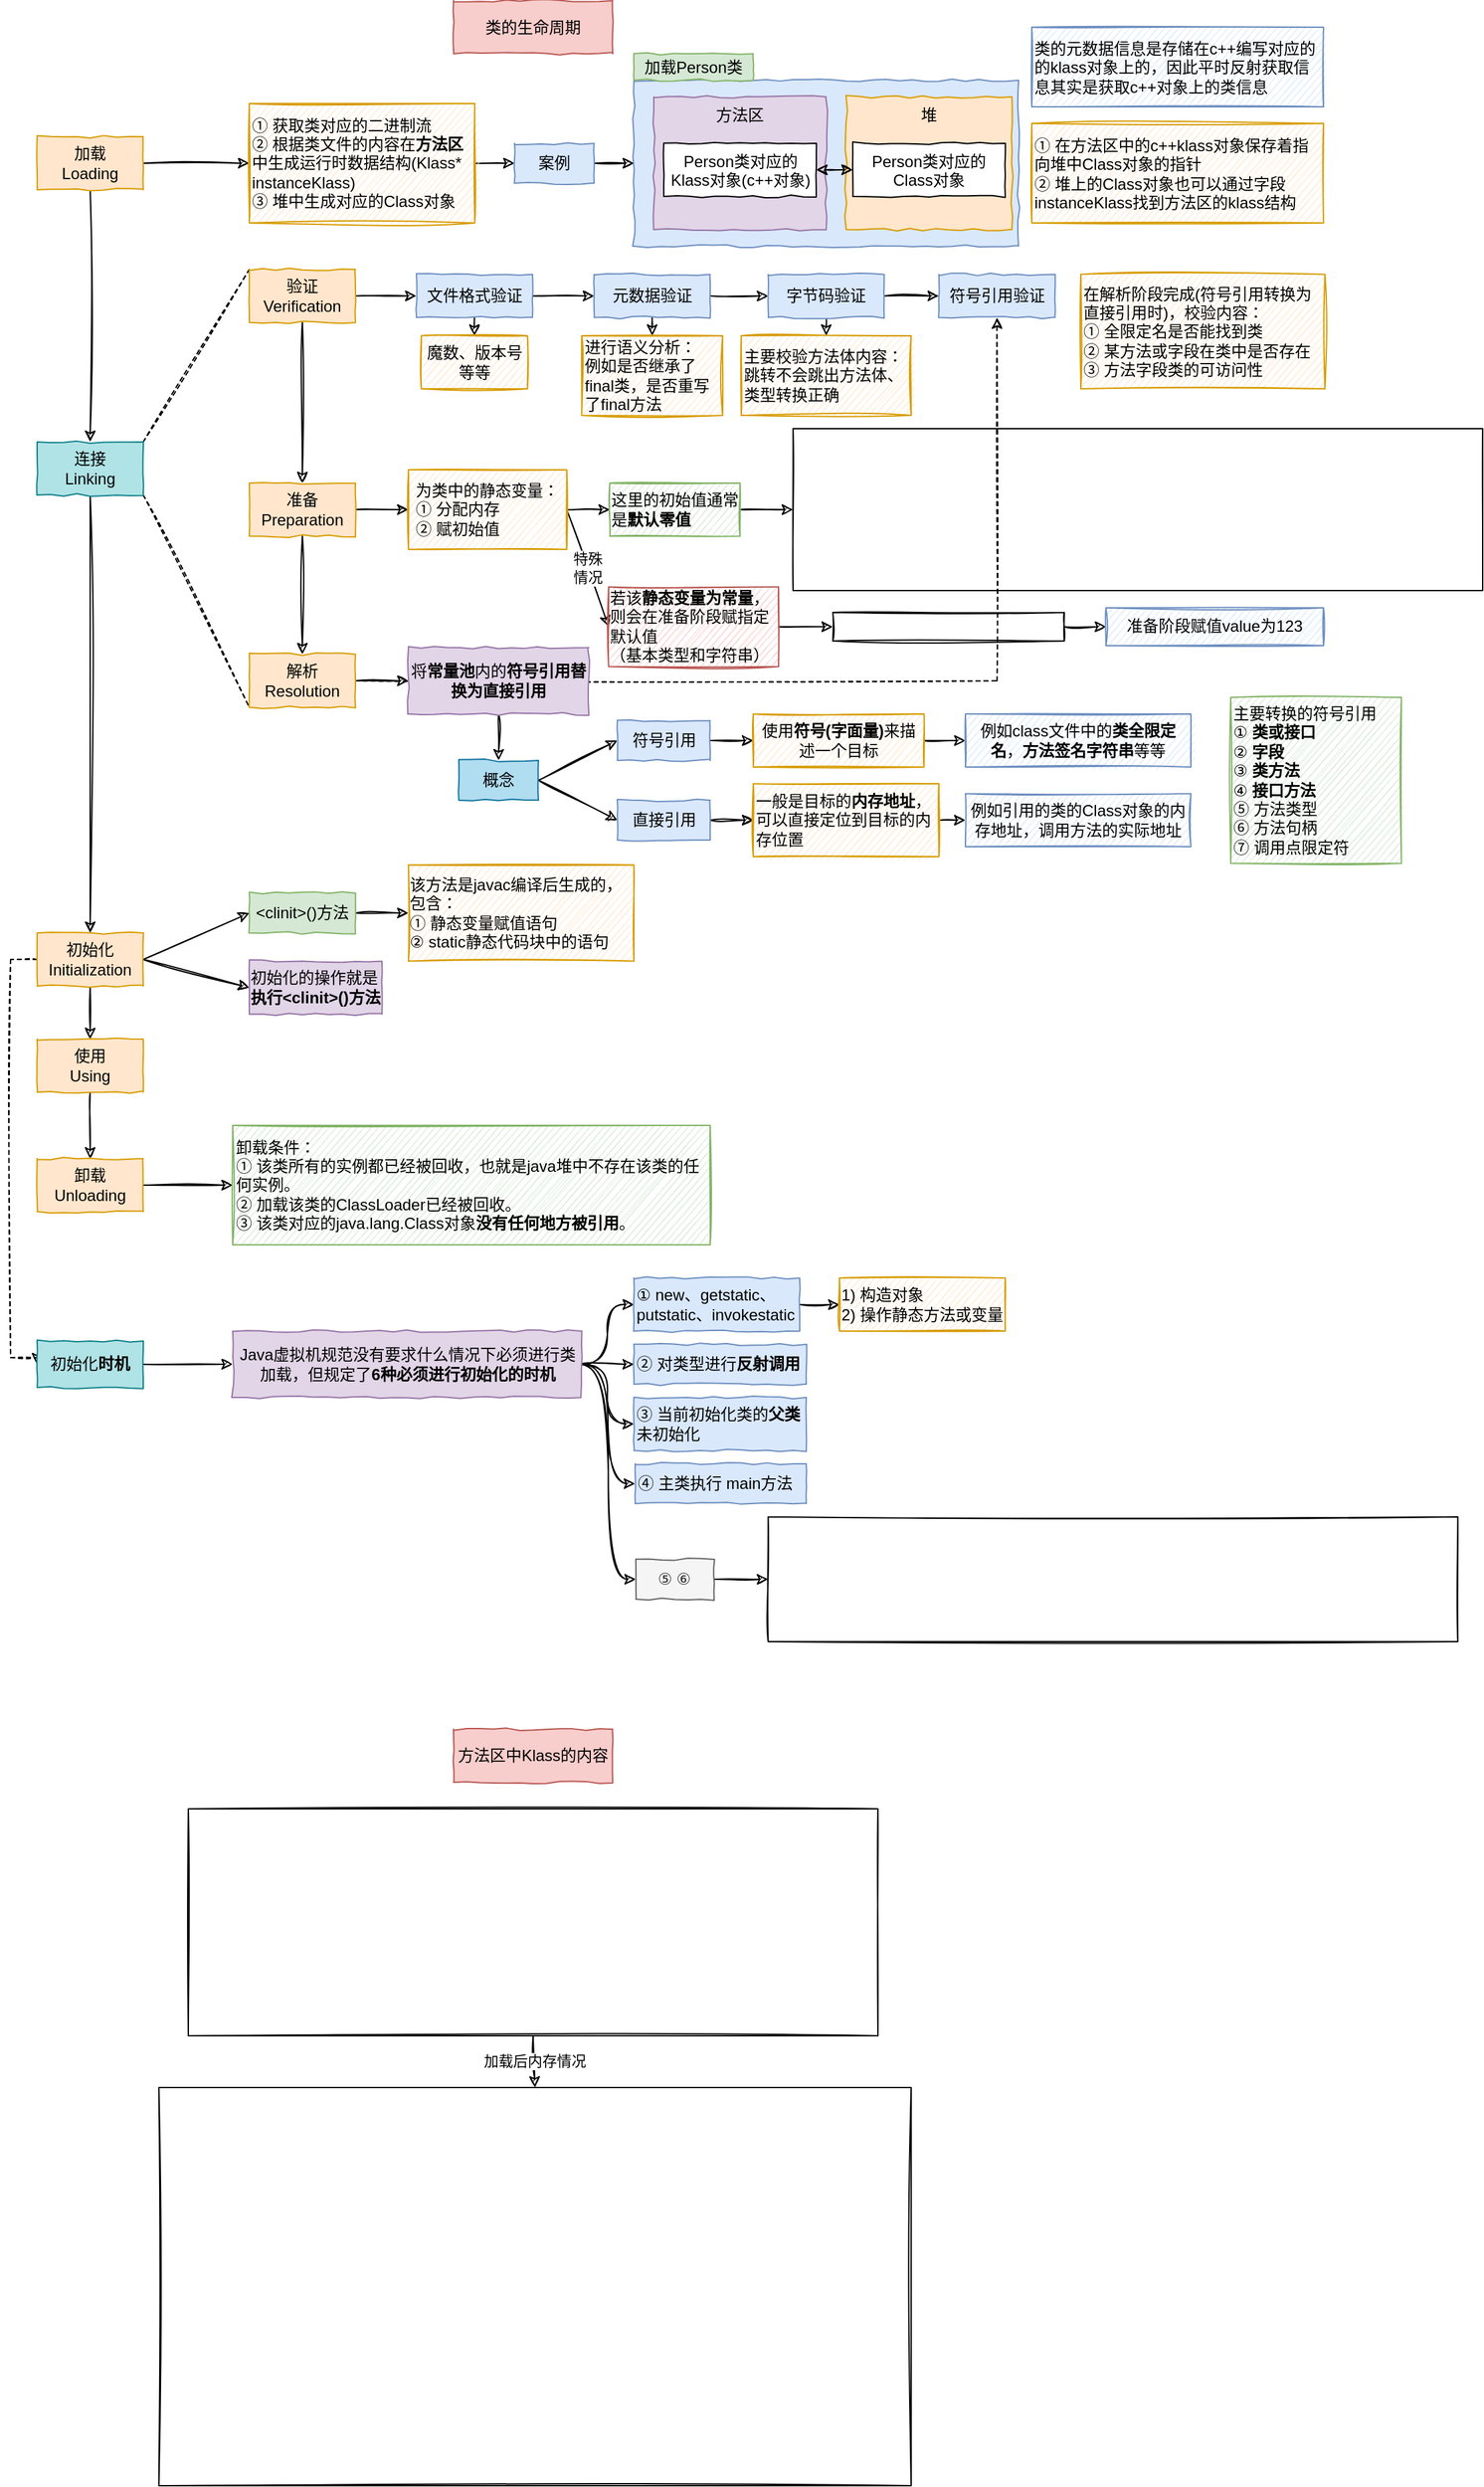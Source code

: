 <mxfile>
    <diagram id="hgsSg9nnZrVGJ6cD6uLR" name="第 1 页">
        <mxGraphModel dx="909" dy="670" grid="1" gridSize="10" guides="1" tooltips="1" connect="1" arrows="1" fold="1" page="1" pageScale="1" pageWidth="827" pageHeight="1169" math="0" shadow="0">
            <root>
                <mxCell id="0"/>
                <mxCell id="1" parent="0"/>
                <mxCell id="2" value="类的生命周期" style="rounded=0;whiteSpace=wrap;html=1;fillColor=#f8cecc;strokeColor=#b85450;comic=1;" parent="1" vertex="1">
                    <mxGeometry x="354" y="17.5" width="120" height="40" as="geometry"/>
                </mxCell>
                <mxCell id="9" style="edgeStyle=none;html=1;exitX=0.5;exitY=1;exitDx=0;exitDy=0;entryX=0.5;entryY=0;entryDx=0;entryDy=0;sketch=1;" parent="1" source="3" target="4" edge="1">
                    <mxGeometry relative="1" as="geometry"/>
                </mxCell>
                <mxCell id="23" style="edgeStyle=none;sketch=1;html=1;exitX=1;exitY=0.5;exitDx=0;exitDy=0;entryX=0;entryY=0.5;entryDx=0;entryDy=0;endArrow=classic;endFill=1;" parent="1" source="3" target="22" edge="1">
                    <mxGeometry relative="1" as="geometry"/>
                </mxCell>
                <mxCell id="3" value="加载&lt;br&gt;Loading" style="rounded=0;whiteSpace=wrap;html=1;comic=1;fillColor=#ffe6cc;strokeColor=#d79b00;" parent="1" vertex="1">
                    <mxGeometry x="40" y="120" width="80" height="40" as="geometry"/>
                </mxCell>
                <mxCell id="10" style="edgeStyle=none;sketch=1;html=1;exitX=0.5;exitY=1;exitDx=0;exitDy=0;entryX=0.5;entryY=0;entryDx=0;entryDy=0;" parent="1" source="4" target="5" edge="1">
                    <mxGeometry relative="1" as="geometry"/>
                </mxCell>
                <mxCell id="19" style="edgeStyle=none;sketch=1;html=1;exitX=1;exitY=0;exitDx=0;exitDy=0;entryX=0;entryY=0;entryDx=0;entryDy=0;dashed=1;endArrow=none;endFill=0;" parent="1" source="4" target="13" edge="1">
                    <mxGeometry relative="1" as="geometry"/>
                </mxCell>
                <mxCell id="20" style="edgeStyle=none;sketch=1;html=1;exitX=1;exitY=1;exitDx=0;exitDy=0;entryX=0;entryY=1;entryDx=0;entryDy=0;dashed=1;endArrow=none;endFill=0;" parent="1" source="4" target="15" edge="1">
                    <mxGeometry relative="1" as="geometry"/>
                </mxCell>
                <mxCell id="4" value="连接&lt;br&gt;Linking" style="rounded=0;whiteSpace=wrap;html=1;comic=1;fillColor=#b0e3e6;strokeColor=#0e8088;" parent="1" vertex="1">
                    <mxGeometry x="40" y="350" width="80" height="40" as="geometry"/>
                </mxCell>
                <mxCell id="11" style="edgeStyle=none;sketch=1;html=1;exitX=0.5;exitY=1;exitDx=0;exitDy=0;entryX=0.5;entryY=0;entryDx=0;entryDy=0;" parent="1" source="5" target="6" edge="1">
                    <mxGeometry relative="1" as="geometry"/>
                </mxCell>
                <mxCell id="85" style="edgeStyle=none;rounded=0;sketch=1;html=1;exitX=1;exitY=0.5;exitDx=0;exitDy=0;entryX=0;entryY=0.5;entryDx=0;entryDy=0;startArrow=none;startFill=0;endArrow=classic;endFill=1;" parent="1" source="5" target="84" edge="1">
                    <mxGeometry relative="1" as="geometry"/>
                </mxCell>
                <mxCell id="89" style="edgeStyle=none;rounded=0;sketch=1;html=1;exitX=1;exitY=0.5;exitDx=0;exitDy=0;entryX=0;entryY=0.5;entryDx=0;entryDy=0;startArrow=none;startFill=0;endArrow=classic;endFill=1;" parent="1" source="5" target="88" edge="1">
                    <mxGeometry relative="1" as="geometry"/>
                </mxCell>
                <mxCell id="93" style="edgeStyle=orthogonalEdgeStyle;rounded=0;sketch=1;html=1;exitX=0;exitY=0.5;exitDx=0;exitDy=0;entryX=0;entryY=0.5;entryDx=0;entryDy=0;startArrow=none;startFill=0;endArrow=classic;endFill=1;dashed=1;" parent="1" source="5" target="92" edge="1">
                    <mxGeometry relative="1" as="geometry">
                        <Array as="points">
                            <mxPoint x="20" y="740"/>
                            <mxPoint x="20" y="1040"/>
                        </Array>
                    </mxGeometry>
                </mxCell>
                <mxCell id="5" value="初始化&lt;br&gt;Initialization" style="rounded=0;whiteSpace=wrap;html=1;comic=1;fillColor=#ffe6cc;strokeColor=#d79b00;" parent="1" vertex="1">
                    <mxGeometry x="40" y="720" width="80" height="40" as="geometry"/>
                </mxCell>
                <mxCell id="12" style="edgeStyle=none;sketch=1;html=1;exitX=0.5;exitY=1;exitDx=0;exitDy=0;entryX=0.5;entryY=0;entryDx=0;entryDy=0;" parent="1" source="6" target="8" edge="1">
                    <mxGeometry relative="1" as="geometry">
                        <mxPoint x="100" y="860" as="targetPoint"/>
                    </mxGeometry>
                </mxCell>
                <mxCell id="6" value="使用&lt;br&gt;Using" style="rounded=0;whiteSpace=wrap;html=1;comic=1;fillColor=#ffe6cc;strokeColor=#d79b00;" parent="1" vertex="1">
                    <mxGeometry x="40" y="800" width="80" height="40" as="geometry"/>
                </mxCell>
                <mxCell id="91" style="edgeStyle=none;rounded=0;sketch=1;html=1;exitX=1;exitY=0.5;exitDx=0;exitDy=0;entryX=0;entryY=0.5;entryDx=0;entryDy=0;startArrow=none;startFill=0;endArrow=classic;endFill=1;" parent="1" source="8" target="90" edge="1">
                    <mxGeometry relative="1" as="geometry"/>
                </mxCell>
                <mxCell id="8" value="卸载&lt;br&gt;Unloading" style="rounded=0;whiteSpace=wrap;html=1;comic=1;fillColor=#ffe6cc;strokeColor=#d79b00;" parent="1" vertex="1">
                    <mxGeometry x="40" y="890" width="80" height="40" as="geometry"/>
                </mxCell>
                <mxCell id="16" style="edgeStyle=none;sketch=1;html=1;exitX=0.5;exitY=1;exitDx=0;exitDy=0;entryX=0.5;entryY=0;entryDx=0;entryDy=0;" parent="1" source="13" target="14" edge="1">
                    <mxGeometry relative="1" as="geometry"/>
                </mxCell>
                <mxCell id="37" style="edgeStyle=none;sketch=1;html=1;exitX=1;exitY=0.5;exitDx=0;exitDy=0;entryX=0;entryY=0.5;entryDx=0;entryDy=0;startArrow=none;startFill=0;endArrow=classic;endFill=1;" parent="1" source="13" target="36" edge="1">
                    <mxGeometry relative="1" as="geometry"/>
                </mxCell>
                <mxCell id="13" value="验证&lt;br&gt;Verification" style="rounded=0;whiteSpace=wrap;html=1;comic=1;fillColor=#ffe6cc;strokeColor=#d79b00;" parent="1" vertex="1">
                    <mxGeometry x="200" y="220" width="80" height="40" as="geometry"/>
                </mxCell>
                <mxCell id="17" style="edgeStyle=none;sketch=1;html=1;exitX=0.5;exitY=1;exitDx=0;exitDy=0;entryX=0.5;entryY=0;entryDx=0;entryDy=0;" parent="1" source="14" target="15" edge="1">
                    <mxGeometry relative="1" as="geometry"/>
                </mxCell>
                <mxCell id="53" style="edgeStyle=orthogonalEdgeStyle;rounded=0;sketch=1;html=1;exitX=1;exitY=0.5;exitDx=0;exitDy=0;entryX=0;entryY=0.5;entryDx=0;entryDy=0;startArrow=none;startFill=0;endArrow=classic;endFill=1;" parent="1" source="14" target="52" edge="1">
                    <mxGeometry relative="1" as="geometry"/>
                </mxCell>
                <mxCell id="14" value="准备&lt;br&gt;Preparation" style="rounded=0;whiteSpace=wrap;html=1;comic=1;fillColor=#ffe6cc;strokeColor=#d79b00;" parent="1" vertex="1">
                    <mxGeometry x="200" y="381" width="80" height="40" as="geometry"/>
                </mxCell>
                <mxCell id="51" style="edgeStyle=orthogonalEdgeStyle;sketch=1;html=1;exitX=1;exitY=0.5;exitDx=0;exitDy=0;entryX=0.5;entryY=1;entryDx=0;entryDy=0;startArrow=none;startFill=0;endArrow=classic;endFill=1;rounded=0;dashed=1;" parent="1" source="15" target="42" edge="1">
                    <mxGeometry relative="1" as="geometry"/>
                </mxCell>
                <mxCell id="67" style="edgeStyle=none;rounded=0;sketch=1;html=1;exitX=1;exitY=0.5;exitDx=0;exitDy=0;entryX=0;entryY=0.5;entryDx=0;entryDy=0;startArrow=none;startFill=0;endArrow=classic;endFill=1;" parent="1" source="15" target="65" edge="1">
                    <mxGeometry relative="1" as="geometry"/>
                </mxCell>
                <mxCell id="15" value="解析&lt;br&gt;Resolution" style="rounded=0;whiteSpace=wrap;html=1;comic=1;fillColor=#ffe6cc;strokeColor=#d79b00;" parent="1" vertex="1">
                    <mxGeometry x="200" y="510" width="80" height="40" as="geometry"/>
                </mxCell>
                <mxCell id="26" style="edgeStyle=none;sketch=1;html=1;exitX=1;exitY=0.5;exitDx=0;exitDy=0;entryX=0;entryY=0.5;entryDx=0;entryDy=0;endArrow=classic;endFill=1;" parent="1" source="22" target="25" edge="1">
                    <mxGeometry relative="1" as="geometry"/>
                </mxCell>
                <mxCell id="22" value="① 获取类对应的二进制流&lt;br&gt;② 根据类文件的内容在&lt;b&gt;方法区&lt;/b&gt;中生成运行时数据结构(Klass* instanceKlass)&lt;br&gt;③ 堆中生成对应的Class对象" style="rounded=0;whiteSpace=wrap;html=1;comic=1;fillColor=#ffe6cc;strokeColor=#d79b00;sketch=1;align=left;" parent="1" vertex="1">
                    <mxGeometry x="200" y="95" width="170" height="90" as="geometry"/>
                </mxCell>
                <mxCell id="24" value="" style="rounded=0;whiteSpace=wrap;html=1;comic=1;fillColor=#dae8fc;strokeColor=#6c8ebf;" parent="1" vertex="1">
                    <mxGeometry x="490" y="77.5" width="290" height="125" as="geometry"/>
                </mxCell>
                <mxCell id="27" style="edgeStyle=none;sketch=1;html=1;exitX=1;exitY=0.5;exitDx=0;exitDy=0;entryX=0;entryY=0.5;entryDx=0;entryDy=0;endArrow=classic;endFill=1;" parent="1" source="25" target="24" edge="1">
                    <mxGeometry relative="1" as="geometry"/>
                </mxCell>
                <mxCell id="25" value="案例" style="rounded=0;whiteSpace=wrap;html=1;comic=1;fillColor=#dae8fc;strokeColor=#6c8ebf;" parent="1" vertex="1">
                    <mxGeometry x="400" y="125" width="60" height="30" as="geometry"/>
                </mxCell>
                <mxCell id="28" value="&lt;span&gt;加载Person类&lt;/span&gt;" style="rounded=0;whiteSpace=wrap;html=1;comic=1;fillColor=#d5e8d4;strokeColor=#82b366;" parent="1" vertex="1">
                    <mxGeometry x="490" y="57.5" width="90" height="20" as="geometry"/>
                </mxCell>
                <mxCell id="29" value="堆" style="rounded=0;whiteSpace=wrap;html=1;comic=1;fillColor=#ffe6cc;strokeColor=#d79b00;verticalAlign=top;align=center;" parent="1" vertex="1">
                    <mxGeometry x="650" y="90" width="125" height="100" as="geometry"/>
                </mxCell>
                <mxCell id="30" value="方法区" style="rounded=0;whiteSpace=wrap;html=1;comic=1;fillColor=#e1d5e7;strokeColor=#9673a6;verticalAlign=top;align=center;" parent="1" vertex="1">
                    <mxGeometry x="505" y="90" width="130" height="100" as="geometry"/>
                </mxCell>
                <mxCell id="33" style="edgeStyle=none;sketch=1;html=1;exitX=1;exitY=0.5;exitDx=0;exitDy=0;entryX=0;entryY=0.5;entryDx=0;entryDy=0;endArrow=classic;endFill=1;startArrow=classic;startFill=1;" parent="1" source="31" target="32" edge="1">
                    <mxGeometry relative="1" as="geometry"/>
                </mxCell>
                <mxCell id="31" value="Person类对应的Klass对象(c++对象)" style="rounded=0;whiteSpace=wrap;html=1;comic=1;verticalAlign=top;align=center;" parent="1" vertex="1">
                    <mxGeometry x="512.5" y="125" width="115" height="40" as="geometry"/>
                </mxCell>
                <mxCell id="32" value="Person类对应的Class对象" style="rounded=0;whiteSpace=wrap;html=1;comic=1;verticalAlign=top;align=center;" parent="1" vertex="1">
                    <mxGeometry x="655" y="125" width="115" height="40" as="geometry"/>
                </mxCell>
                <mxCell id="34" value="① 在方法区中的c++klass对象保存着指向堆中Class对象的指针&lt;br&gt;② 堆上的Class对象也可以通过字段instanceKlass找到方法区的klass结构" style="rounded=0;whiteSpace=wrap;html=1;comic=1;fillColor=#ffe6cc;strokeColor=#d79b00;sketch=1;align=left;" parent="1" vertex="1">
                    <mxGeometry x="790" y="110" width="220" height="75" as="geometry"/>
                </mxCell>
                <mxCell id="35" value="类的元数据信息是存储在c++编写对应的的klass对象上的，因此平时反射获取信息其实是获取c++对象上的类信息" style="rounded=0;whiteSpace=wrap;html=1;comic=1;fillColor=#dae8fc;strokeColor=#6c8ebf;sketch=1;align=left;" parent="1" vertex="1">
                    <mxGeometry x="790" y="37.5" width="220" height="60" as="geometry"/>
                </mxCell>
                <mxCell id="39" style="edgeStyle=none;sketch=1;html=1;exitX=1;exitY=0.5;exitDx=0;exitDy=0;entryX=0;entryY=0.5;entryDx=0;entryDy=0;startArrow=none;startFill=0;endArrow=classic;endFill=1;" parent="1" source="36" target="38" edge="1">
                    <mxGeometry relative="1" as="geometry"/>
                </mxCell>
                <mxCell id="45" style="edgeStyle=none;sketch=1;html=1;exitX=0.5;exitY=1;exitDx=0;exitDy=0;entryX=0.5;entryY=0;entryDx=0;entryDy=0;startArrow=none;startFill=0;endArrow=classic;endFill=1;" parent="1" source="36" target="44" edge="1">
                    <mxGeometry relative="1" as="geometry"/>
                </mxCell>
                <mxCell id="36" value="文件格式验证" style="rounded=0;whiteSpace=wrap;html=1;comic=1;sketch=0;align=center;fillColor=#dae8fc;strokeColor=#6c8ebf;" parent="1" vertex="1">
                    <mxGeometry x="326" y="223.75" width="87.5" height="32.5" as="geometry"/>
                </mxCell>
                <mxCell id="41" style="edgeStyle=none;sketch=1;html=1;exitX=1;exitY=0.5;exitDx=0;exitDy=0;entryX=0;entryY=0.5;entryDx=0;entryDy=0;startArrow=none;startFill=0;endArrow=classic;endFill=1;" parent="1" source="38" target="40" edge="1">
                    <mxGeometry relative="1" as="geometry"/>
                </mxCell>
                <mxCell id="47" style="edgeStyle=none;sketch=1;html=1;exitX=0.5;exitY=1;exitDx=0;exitDy=0;entryX=0.5;entryY=0;entryDx=0;entryDy=0;startArrow=none;startFill=0;endArrow=classic;endFill=1;" parent="1" source="38" target="46" edge="1">
                    <mxGeometry relative="1" as="geometry"/>
                </mxCell>
                <mxCell id="38" value="元数据验证" style="rounded=0;whiteSpace=wrap;html=1;comic=1;sketch=0;align=center;fillColor=#dae8fc;strokeColor=#6c8ebf;" parent="1" vertex="1">
                    <mxGeometry x="460" y="223.75" width="87.5" height="32.5" as="geometry"/>
                </mxCell>
                <mxCell id="43" style="edgeStyle=none;sketch=1;html=1;exitX=1;exitY=0.5;exitDx=0;exitDy=0;entryX=0;entryY=0.5;entryDx=0;entryDy=0;startArrow=none;startFill=0;endArrow=classic;endFill=1;" parent="1" source="40" target="42" edge="1">
                    <mxGeometry relative="1" as="geometry"/>
                </mxCell>
                <mxCell id="49" style="edgeStyle=none;sketch=1;html=1;exitX=0.5;exitY=1;exitDx=0;exitDy=0;entryX=0.5;entryY=0;entryDx=0;entryDy=0;startArrow=none;startFill=0;endArrow=classic;endFill=1;" parent="1" source="40" target="48" edge="1">
                    <mxGeometry relative="1" as="geometry"/>
                </mxCell>
                <mxCell id="40" value="字节码验证" style="rounded=0;whiteSpace=wrap;html=1;comic=1;sketch=0;align=center;fillColor=#dae8fc;strokeColor=#6c8ebf;" parent="1" vertex="1">
                    <mxGeometry x="591.25" y="223.75" width="87.5" height="32.5" as="geometry"/>
                </mxCell>
                <mxCell id="42" value="符号引用验证" style="rounded=0;whiteSpace=wrap;html=1;comic=1;sketch=0;align=center;fillColor=#dae8fc;strokeColor=#6c8ebf;" parent="1" vertex="1">
                    <mxGeometry x="720" y="223.75" width="87.5" height="32.5" as="geometry"/>
                </mxCell>
                <mxCell id="44" value="魔数、版本号等等" style="rounded=0;whiteSpace=wrap;html=1;comic=1;fillColor=#ffe6cc;strokeColor=#d79b00;sketch=1;" parent="1" vertex="1">
                    <mxGeometry x="329.75" y="270" width="80" height="40" as="geometry"/>
                </mxCell>
                <mxCell id="46" value="进行语义分析：&lt;br&gt;例如是否继承了final类，是否重写了final方法" style="rounded=0;whiteSpace=wrap;html=1;comic=1;fillColor=#ffe6cc;strokeColor=#d79b00;sketch=1;align=left;" parent="1" vertex="1">
                    <mxGeometry x="450.63" y="270" width="106.25" height="60" as="geometry"/>
                </mxCell>
                <mxCell id="48" value="主要校验方法体内容：&lt;br&gt;跳转不会跳出方法体、类型转换正确" style="rounded=0;whiteSpace=wrap;html=1;comic=1;fillColor=#ffe6cc;strokeColor=#d79b00;sketch=1;align=left;" parent="1" vertex="1">
                    <mxGeometry x="570.94" y="270" width="128.13" height="60" as="geometry"/>
                </mxCell>
                <mxCell id="50" value="在解析阶段完成(符号引用转换为直接引用时)，校验内容：&lt;br&gt;① 全限定名是否能找到类&lt;br&gt;② 某方法或字段在类中是否存在&lt;br&gt;③ 方法字段类的可访问性" style="rounded=0;whiteSpace=wrap;html=1;comic=1;fillColor=#ffe6cc;strokeColor=#d79b00;sketch=1;align=left;" parent="1" vertex="1">
                    <mxGeometry x="827" y="223.75" width="184.07" height="86.25" as="geometry"/>
                </mxCell>
                <mxCell id="55" style="edgeStyle=orthogonalEdgeStyle;rounded=0;sketch=1;html=1;exitX=1;exitY=0.5;exitDx=0;exitDy=0;entryX=0;entryY=0.5;entryDx=0;entryDy=0;startArrow=none;startFill=0;endArrow=classic;endFill=1;" parent="1" source="52" target="54" edge="1">
                    <mxGeometry relative="1" as="geometry"/>
                </mxCell>
                <mxCell id="59" value="特殊&lt;br&gt;情况" style="rounded=0;sketch=1;html=1;exitX=1;exitY=0.5;exitDx=0;exitDy=0;entryX=0;entryY=0.5;entryDx=0;entryDy=0;startArrow=none;startFill=0;endArrow=classic;endFill=1;" parent="1" source="52" target="58" edge="1">
                    <mxGeometry relative="1" as="geometry"/>
                </mxCell>
                <mxCell id="52" value="&lt;div style=&quot;text-align: left&quot;&gt;&lt;span&gt;为类中的静态变量：&lt;/span&gt;&lt;/div&gt;&lt;div style=&quot;text-align: left&quot;&gt;&lt;span&gt;① 分配内存&lt;/span&gt;&lt;/div&gt;&lt;div style=&quot;text-align: left&quot;&gt;&lt;span&gt;② 赋初始值&lt;/span&gt;&lt;/div&gt;" style="rounded=0;whiteSpace=wrap;html=1;comic=1;fillColor=#ffe6cc;strokeColor=#d79b00;sketch=1;" parent="1" vertex="1">
                    <mxGeometry x="320" y="371" width="119.37" height="60" as="geometry"/>
                </mxCell>
                <mxCell id="57" style="edgeStyle=orthogonalEdgeStyle;rounded=0;sketch=1;html=1;exitX=1;exitY=0.5;exitDx=0;exitDy=0;entryX=0;entryY=0.5;entryDx=0;entryDy=0;startArrow=none;startFill=0;endArrow=classic;endFill=1;" parent="1" source="54" target="56" edge="1">
                    <mxGeometry relative="1" as="geometry"/>
                </mxCell>
                <mxCell id="54" value="&lt;div style=&quot;text-align: left&quot;&gt;这里的初始值通常是&lt;b&gt;默认零值&lt;/b&gt;&lt;/div&gt;" style="rounded=0;whiteSpace=wrap;html=1;comic=1;fillColor=#d5e8d4;strokeColor=#82b366;sketch=1;" parent="1" vertex="1">
                    <mxGeometry x="471.88" y="381" width="98.12" height="40" as="geometry"/>
                </mxCell>
                <mxCell id="56" value="" style="shape=image;imageAspect=0;aspect=fixed;verticalLabelPosition=bottom;verticalAlign=top;comic=1;sketch=1;image=https://codereaper-image-bed.oss-cn-shenzhen.aliyuncs.com/img/image-20220821221722133.png;imageBorder=default;" parent="1" vertex="1">
                    <mxGeometry x="610" y="340" width="520" height="122" as="geometry"/>
                </mxCell>
                <mxCell id="61" style="edgeStyle=none;rounded=0;sketch=1;html=1;exitX=1;exitY=0.5;exitDx=0;exitDy=0;entryX=0;entryY=0.5;entryDx=0;entryDy=0;startArrow=none;startFill=0;endArrow=classic;endFill=1;" parent="1" source="58" target="60" edge="1">
                    <mxGeometry relative="1" as="geometry"/>
                </mxCell>
                <mxCell id="58" value="&lt;div style=&quot;text-align: left&quot;&gt;若该&lt;b&gt;静态变量为常量&lt;/b&gt;，则会在准备阶段赋指定默认值&lt;/div&gt;&lt;div style=&quot;text-align: left&quot;&gt;（基本类型和字符串）&lt;/div&gt;" style="rounded=0;whiteSpace=wrap;html=1;comic=1;fillColor=#f8cecc;strokeColor=#b85450;sketch=1;" parent="1" vertex="1">
                    <mxGeometry x="470.94" y="459.26" width="128.12" height="60" as="geometry"/>
                </mxCell>
                <mxCell id="64" style="edgeStyle=none;rounded=0;sketch=1;html=1;exitX=1;exitY=0.5;exitDx=0;exitDy=0;entryX=0;entryY=0.5;entryDx=0;entryDy=0;startArrow=none;startFill=0;endArrow=classic;endFill=1;" parent="1" source="60" target="63" edge="1">
                    <mxGeometry relative="1" as="geometry"/>
                </mxCell>
                <mxCell id="60" value="" style="shape=image;imageAspect=0;aspect=fixed;verticalLabelPosition=bottom;verticalAlign=top;comic=1;sketch=1;image=https://codereaper-image-bed.oss-cn-shenzhen.aliyuncs.com/img/image-20220821221933567.png;imageBorder=default;" parent="1" vertex="1">
                    <mxGeometry x="640" y="478.5" width="174.5" height="21.51" as="geometry"/>
                </mxCell>
                <mxCell id="63" value="&lt;div style=&quot;text-align: left&quot;&gt;准备阶段赋值value为123&lt;/div&gt;" style="rounded=0;whiteSpace=wrap;html=1;comic=1;fillColor=#dae8fc;strokeColor=#6c8ebf;sketch=1;" parent="1" vertex="1">
                    <mxGeometry x="845.94" y="475.01" width="164.06" height="28.5" as="geometry"/>
                </mxCell>
                <mxCell id="69" style="edgeStyle=none;rounded=0;sketch=1;html=1;exitX=0.5;exitY=1;exitDx=0;exitDy=0;entryX=0.5;entryY=0;entryDx=0;entryDy=0;startArrow=none;startFill=0;endArrow=classic;endFill=1;" parent="1" source="65" target="68" edge="1">
                    <mxGeometry relative="1" as="geometry"/>
                </mxCell>
                <mxCell id="65" value="将&lt;b&gt;常量池&lt;/b&gt;内的&lt;b&gt;符号引用替换为直接引用&lt;/b&gt;" style="rounded=0;whiteSpace=wrap;html=1;comic=1;fillColor=#e1d5e7;strokeColor=#9673a6;" parent="1" vertex="1">
                    <mxGeometry x="320" y="505" width="136" height="50" as="geometry"/>
                </mxCell>
                <mxCell id="71" style="edgeStyle=none;rounded=0;sketch=1;html=1;exitX=1;exitY=0.5;exitDx=0;exitDy=0;entryX=0;entryY=0.5;entryDx=0;entryDy=0;startArrow=none;startFill=0;endArrow=classic;endFill=1;" parent="1" source="68" target="70" edge="1">
                    <mxGeometry relative="1" as="geometry"/>
                </mxCell>
                <mxCell id="74" style="edgeStyle=none;rounded=0;sketch=1;html=1;exitX=1;exitY=0.5;exitDx=0;exitDy=0;entryX=0;entryY=0.5;entryDx=0;entryDy=0;startArrow=none;startFill=0;endArrow=classic;endFill=1;" parent="1" source="68" target="73" edge="1">
                    <mxGeometry relative="1" as="geometry"/>
                </mxCell>
                <mxCell id="68" value="概念" style="rounded=0;whiteSpace=wrap;html=1;comic=1;fillColor=#b1ddf0;strokeColor=#10739e;" parent="1" vertex="1">
                    <mxGeometry x="358" y="590" width="60" height="30" as="geometry"/>
                </mxCell>
                <mxCell id="76" style="edgeStyle=none;rounded=0;sketch=1;html=1;exitX=1;exitY=0.5;exitDx=0;exitDy=0;entryX=0;entryY=0.5;entryDx=0;entryDy=0;startArrow=none;startFill=0;endArrow=classic;endFill=1;" parent="1" source="70" target="75" edge="1">
                    <mxGeometry relative="1" as="geometry"/>
                </mxCell>
                <mxCell id="70" value="符号引用" style="rounded=0;whiteSpace=wrap;html=1;comic=1;fillColor=#dae8fc;strokeColor=#6c8ebf;" parent="1" vertex="1">
                    <mxGeometry x="477.5" y="560" width="70" height="30" as="geometry"/>
                </mxCell>
                <mxCell id="80" style="edgeStyle=none;rounded=0;sketch=1;html=1;exitX=1;exitY=0.5;exitDx=0;exitDy=0;entryX=0;entryY=0.5;entryDx=0;entryDy=0;startArrow=none;startFill=0;endArrow=classic;endFill=1;" parent="1" source="73" target="79" edge="1">
                    <mxGeometry relative="1" as="geometry"/>
                </mxCell>
                <mxCell id="73" value="直接引用" style="rounded=0;whiteSpace=wrap;html=1;comic=1;fillColor=#dae8fc;strokeColor=#6c8ebf;" parent="1" vertex="1">
                    <mxGeometry x="477.5" y="620" width="70" height="30" as="geometry"/>
                </mxCell>
                <mxCell id="78" style="edgeStyle=none;rounded=0;sketch=1;html=1;exitX=1;exitY=0.5;exitDx=0;exitDy=0;entryX=0;entryY=0.5;entryDx=0;entryDy=0;startArrow=none;startFill=0;endArrow=classic;endFill=1;" parent="1" source="75" target="77" edge="1">
                    <mxGeometry relative="1" as="geometry"/>
                </mxCell>
                <mxCell id="75" value="使用&lt;b&gt;符号(字面量)&lt;/b&gt;来描述一个目标" style="rounded=0;whiteSpace=wrap;html=1;comic=1;fillColor=#ffe6cc;strokeColor=#d79b00;sketch=1;" parent="1" vertex="1">
                    <mxGeometry x="580" y="555" width="128.75" height="40" as="geometry"/>
                </mxCell>
                <mxCell id="77" value="例如class文件中的&lt;b&gt;类全限定名&lt;/b&gt;，&lt;b&gt;方法签名字符串&lt;/b&gt;等等" style="rounded=0;whiteSpace=wrap;html=1;comic=1;fillColor=#dae8fc;strokeColor=#6c8ebf;sketch=1;" parent="1" vertex="1">
                    <mxGeometry x="740" y="555" width="170" height="40" as="geometry"/>
                </mxCell>
                <mxCell id="82" style="edgeStyle=none;rounded=0;sketch=1;html=1;exitX=1;exitY=0.5;exitDx=0;exitDy=0;entryX=0;entryY=0.5;entryDx=0;entryDy=0;startArrow=none;startFill=0;endArrow=classic;endFill=1;" parent="1" source="79" target="81" edge="1">
                    <mxGeometry relative="1" as="geometry"/>
                </mxCell>
                <mxCell id="79" value="一般是目标的&lt;b&gt;内存地址&lt;/b&gt;，可以直接定位到目标的内存位置" style="rounded=0;whiteSpace=wrap;html=1;comic=1;fillColor=#ffe6cc;strokeColor=#d79b00;sketch=1;align=left;" parent="1" vertex="1">
                    <mxGeometry x="580" y="607.5" width="140" height="55" as="geometry"/>
                </mxCell>
                <mxCell id="81" value="例如引用的类的Class对象的内存地址，调用方法的实际地址" style="rounded=0;whiteSpace=wrap;html=1;comic=1;fillColor=#dae8fc;strokeColor=#6c8ebf;sketch=1;" parent="1" vertex="1">
                    <mxGeometry x="740" y="615" width="170" height="40" as="geometry"/>
                </mxCell>
                <mxCell id="83" value="主要转换的符号引用&lt;br&gt;①&amp;nbsp;&lt;b&gt;类或接口&lt;/b&gt;&lt;br&gt;② &lt;b&gt;字段&lt;/b&gt;&lt;br&gt;③ &lt;b&gt;类方法&lt;/b&gt;&lt;br&gt;④ &lt;b&gt;接口方法&lt;/b&gt;&lt;br&gt;⑤ 方法类型&lt;br&gt;⑥ 方法句柄&lt;br&gt;⑦ 调用点限定符" style="rounded=0;whiteSpace=wrap;html=1;comic=1;fillColor=#d5e8d4;strokeColor=#82b366;sketch=1;align=left;" parent="1" vertex="1">
                    <mxGeometry x="940" y="542.5" width="128.75" height="125" as="geometry"/>
                </mxCell>
                <mxCell id="87" style="edgeStyle=none;rounded=0;sketch=1;html=1;exitX=1;exitY=0.5;exitDx=0;exitDy=0;entryX=0;entryY=0.5;entryDx=0;entryDy=0;startArrow=none;startFill=0;endArrow=classic;endFill=1;" parent="1" source="84" target="86" edge="1">
                    <mxGeometry relative="1" as="geometry"/>
                </mxCell>
                <mxCell id="84" value="&amp;lt;clinit&amp;gt;()方法" style="rounded=0;whiteSpace=wrap;html=1;comic=1;fillColor=#d5e8d4;strokeColor=#82b366;" parent="1" vertex="1">
                    <mxGeometry x="200" y="690" width="80" height="30" as="geometry"/>
                </mxCell>
                <mxCell id="86" value="&lt;div style=&quot;text-align: left&quot;&gt;&lt;span&gt;该方法是javac编译后生成的，包含：&lt;/span&gt;&lt;/div&gt;&lt;div style=&quot;text-align: left&quot;&gt;&lt;span&gt;① 静态变量赋值语句&lt;/span&gt;&lt;/div&gt;&lt;div style=&quot;text-align: left&quot;&gt;&lt;span&gt;② static静态代码块中的语句&lt;/span&gt;&lt;/div&gt;" style="rounded=0;whiteSpace=wrap;html=1;comic=1;fillColor=#ffe6cc;strokeColor=#d79b00;sketch=1;" parent="1" vertex="1">
                    <mxGeometry x="320" y="668.75" width="170" height="72.5" as="geometry"/>
                </mxCell>
                <mxCell id="88" value="&lt;div style=&quot;text-align: left&quot;&gt;初始化的操作就是&lt;b&gt;执行&amp;lt;clinit&amp;gt;()方法&lt;/b&gt;&lt;/div&gt;" style="rounded=0;whiteSpace=wrap;html=1;comic=1;fillColor=#e1d5e7;strokeColor=#9673a6;sketch=0;" parent="1" vertex="1">
                    <mxGeometry x="200" y="741.25" width="100" height="40" as="geometry"/>
                </mxCell>
                <mxCell id="90" value="卸载条件：&lt;br&gt;&lt;div&gt;① 该类所有的实例都已经被回收，也就是java堆中不存在该类的任何实例。&lt;/div&gt;&lt;div&gt;② 加载该类的ClassLoader已经被回收。&lt;/div&gt;&lt;div&gt;③ 该类对应的java.lang.Class对象&lt;b&gt;没有任何地方被引用&lt;/b&gt;。&lt;/div&gt;" style="rounded=0;whiteSpace=wrap;html=1;comic=1;fillColor=#d5e8d4;strokeColor=#82b366;align=left;sketch=1;" parent="1" vertex="1">
                    <mxGeometry x="187.5" y="865" width="360" height="90" as="geometry"/>
                </mxCell>
                <mxCell id="95" style="rounded=0;sketch=1;html=1;exitX=1;exitY=0.5;exitDx=0;exitDy=0;entryX=0;entryY=0.5;entryDx=0;entryDy=0;startArrow=none;startFill=0;endArrow=classic;endFill=1;" parent="1" source="92" target="94" edge="1">
                    <mxGeometry relative="1" as="geometry"/>
                </mxCell>
                <mxCell id="92" value="初始化&lt;b&gt;时机&lt;/b&gt;" style="rounded=0;whiteSpace=wrap;html=1;comic=1;fillColor=#b0e3e6;strokeColor=#0e8088;" parent="1" vertex="1">
                    <mxGeometry x="40" y="1027.5" width="80" height="35" as="geometry"/>
                </mxCell>
                <mxCell id="98" style="edgeStyle=orthogonalEdgeStyle;sketch=1;html=1;exitX=1;exitY=0.5;exitDx=0;exitDy=0;entryX=0;entryY=0.5;entryDx=0;entryDy=0;startArrow=none;startFill=0;endArrow=classic;endFill=1;curved=1;" parent="1" source="94" target="97" edge="1">
                    <mxGeometry relative="1" as="geometry"/>
                </mxCell>
                <mxCell id="102" style="edgeStyle=orthogonalEdgeStyle;sketch=1;html=1;exitX=1;exitY=0.5;exitDx=0;exitDy=0;entryX=0;entryY=0.5;entryDx=0;entryDy=0;startArrow=none;startFill=0;endArrow=classic;endFill=1;curved=1;" parent="1" source="94" target="101" edge="1">
                    <mxGeometry relative="1" as="geometry"/>
                </mxCell>
                <mxCell id="105" style="edgeStyle=orthogonalEdgeStyle;sketch=1;html=1;exitX=1;exitY=0.5;exitDx=0;exitDy=0;entryX=0;entryY=0.5;entryDx=0;entryDy=0;startArrow=none;startFill=0;endArrow=classic;endFill=1;curved=1;" parent="1" source="94" target="103" edge="1">
                    <mxGeometry relative="1" as="geometry"/>
                </mxCell>
                <mxCell id="106" style="edgeStyle=orthogonalEdgeStyle;sketch=1;html=1;exitX=1;exitY=0.5;exitDx=0;exitDy=0;entryX=0;entryY=0.5;entryDx=0;entryDy=0;startArrow=none;startFill=0;endArrow=classic;endFill=1;curved=1;" parent="1" source="94" target="104" edge="1">
                    <mxGeometry relative="1" as="geometry"/>
                </mxCell>
                <mxCell id="108" style="edgeStyle=orthogonalEdgeStyle;sketch=1;html=1;exitX=1;exitY=0.5;exitDx=0;exitDy=0;entryX=0;entryY=0.5;entryDx=0;entryDy=0;startArrow=none;startFill=0;endArrow=classic;endFill=1;curved=1;" parent="1" source="94" target="107" edge="1">
                    <mxGeometry relative="1" as="geometry"/>
                </mxCell>
                <mxCell id="94" value="Java虚拟机规范没有要求什么情况下必须进行类加载，但规定了&lt;b&gt;6种必须进行初始化的时机&lt;/b&gt;" style="rounded=0;whiteSpace=wrap;html=1;comic=1;fillColor=#e1d5e7;strokeColor=#9673a6;" parent="1" vertex="1">
                    <mxGeometry x="187.5" y="1020" width="262.5" height="50" as="geometry"/>
                </mxCell>
                <mxCell id="100" style="edgeStyle=none;rounded=0;sketch=1;html=1;exitX=1;exitY=0.5;exitDx=0;exitDy=0;entryX=0;entryY=0.5;entryDx=0;entryDy=0;startArrow=none;startFill=0;endArrow=classic;endFill=1;" parent="1" source="97" target="99" edge="1">
                    <mxGeometry relative="1" as="geometry"/>
                </mxCell>
                <mxCell id="97" value="① new、getstatic、putstatic、invokestatic" style="rounded=0;whiteSpace=wrap;html=1;comic=1;fillColor=#dae8fc;strokeColor=#6c8ebf;align=left;" parent="1" vertex="1">
                    <mxGeometry x="490" y="980" width="125" height="40" as="geometry"/>
                </mxCell>
                <mxCell id="99" value="&lt;div style=&quot;text-align: left&quot;&gt;&lt;span&gt;1) 构造对象&lt;/span&gt;&lt;/div&gt;&lt;div style=&quot;text-align: left&quot;&gt;&lt;span&gt;2) 操作静态方法或变量&lt;/span&gt;&lt;/div&gt;" style="rounded=0;whiteSpace=wrap;html=1;comic=1;fillColor=#ffe6cc;strokeColor=#d79b00;sketch=1;" parent="1" vertex="1">
                    <mxGeometry x="645" y="980" width="125" height="40" as="geometry"/>
                </mxCell>
                <mxCell id="101" value="② 对类型进行&lt;b&gt;反射调用&lt;/b&gt;" style="rounded=0;whiteSpace=wrap;html=1;comic=1;fillColor=#dae8fc;strokeColor=#6c8ebf;align=left;" parent="1" vertex="1">
                    <mxGeometry x="490" y="1030" width="130" height="30" as="geometry"/>
                </mxCell>
                <mxCell id="103" value="③ 当前初始化类的&lt;b&gt;父类&lt;/b&gt;未初始化" style="rounded=0;whiteSpace=wrap;html=1;comic=1;fillColor=#dae8fc;strokeColor=#6c8ebf;align=left;" parent="1" vertex="1">
                    <mxGeometry x="490" y="1070" width="130" height="40" as="geometry"/>
                </mxCell>
                <mxCell id="104" value="④ 主类执行 main方法" style="rounded=0;whiteSpace=wrap;html=1;comic=1;fillColor=#dae8fc;strokeColor=#6c8ebf;align=left;" parent="1" vertex="1">
                    <mxGeometry x="490.94" y="1120" width="129.06" height="30" as="geometry"/>
                </mxCell>
                <mxCell id="112" style="sketch=1;html=1;exitX=1;exitY=0.5;exitDx=0;exitDy=0;entryX=0;entryY=0.5;entryDx=0;entryDy=0;startArrow=none;startFill=0;endArrow=classic;endFill=1;" parent="1" source="107" target="109" edge="1">
                    <mxGeometry relative="1" as="geometry"/>
                </mxCell>
                <mxCell id="107" value="⑤ ⑥" style="rounded=0;whiteSpace=wrap;html=1;comic=1;fillColor=#f5f5f5;strokeColor=#666666;align=center;fontColor=#333333;" parent="1" vertex="1">
                    <mxGeometry x="491.41" y="1192" width="59.06" height="30" as="geometry"/>
                </mxCell>
                <mxCell id="109" value="" style="shape=image;imageAspect=0;aspect=fixed;verticalLabelPosition=bottom;verticalAlign=top;comic=1;sketch=1;image=https://codereaper-image-bed.oss-cn-shenzhen.aliyuncs.com/img/image-20220821225136570.png;imageBorder=default;" parent="1" vertex="1">
                    <mxGeometry x="591.25" y="1160" width="520" height="94" as="geometry"/>
                </mxCell>
                <mxCell id="113" value="方法区中Klass的内容" style="rounded=0;whiteSpace=wrap;html=1;fillColor=#f8cecc;strokeColor=#b85450;comic=1;" vertex="1" parent="1">
                    <mxGeometry x="354" y="1320" width="120" height="40" as="geometry"/>
                </mxCell>
                <mxCell id="116" value="加载后内存情况" style="edgeStyle=none;html=1;exitX=0.5;exitY=1;exitDx=0;exitDy=0;entryX=0.5;entryY=0;entryDx=0;entryDy=0;sketch=1;" edge="1" parent="1" source="114" target="115">
                    <mxGeometry relative="1" as="geometry"/>
                </mxCell>
                <mxCell id="114" value="" style="shape=image;imageAspect=0;aspect=fixed;verticalLabelPosition=bottom;verticalAlign=top;image=https://codereaper-image-bed.oss-cn-shenzhen.aliyuncs.com/img/image-20220826061853314.png;imageBorder=default;sketch=1;" vertex="1" parent="1">
                    <mxGeometry x="154" y="1380" width="520" height="171" as="geometry"/>
                </mxCell>
                <mxCell id="115" value="" style="shape=image;imageAspect=0;aspect=fixed;verticalLabelPosition=bottom;verticalAlign=top;sketch=1;image=https://codereaper-image-bed.oss-cn-shenzhen.aliyuncs.com/img/image-20220826062442219.png;imageBorder=default;" vertex="1" parent="1">
                    <mxGeometry x="131.8" y="1590" width="567.27" height="300" as="geometry"/>
                </mxCell>
            </root>
        </mxGraphModel>
    </diagram>
</mxfile>